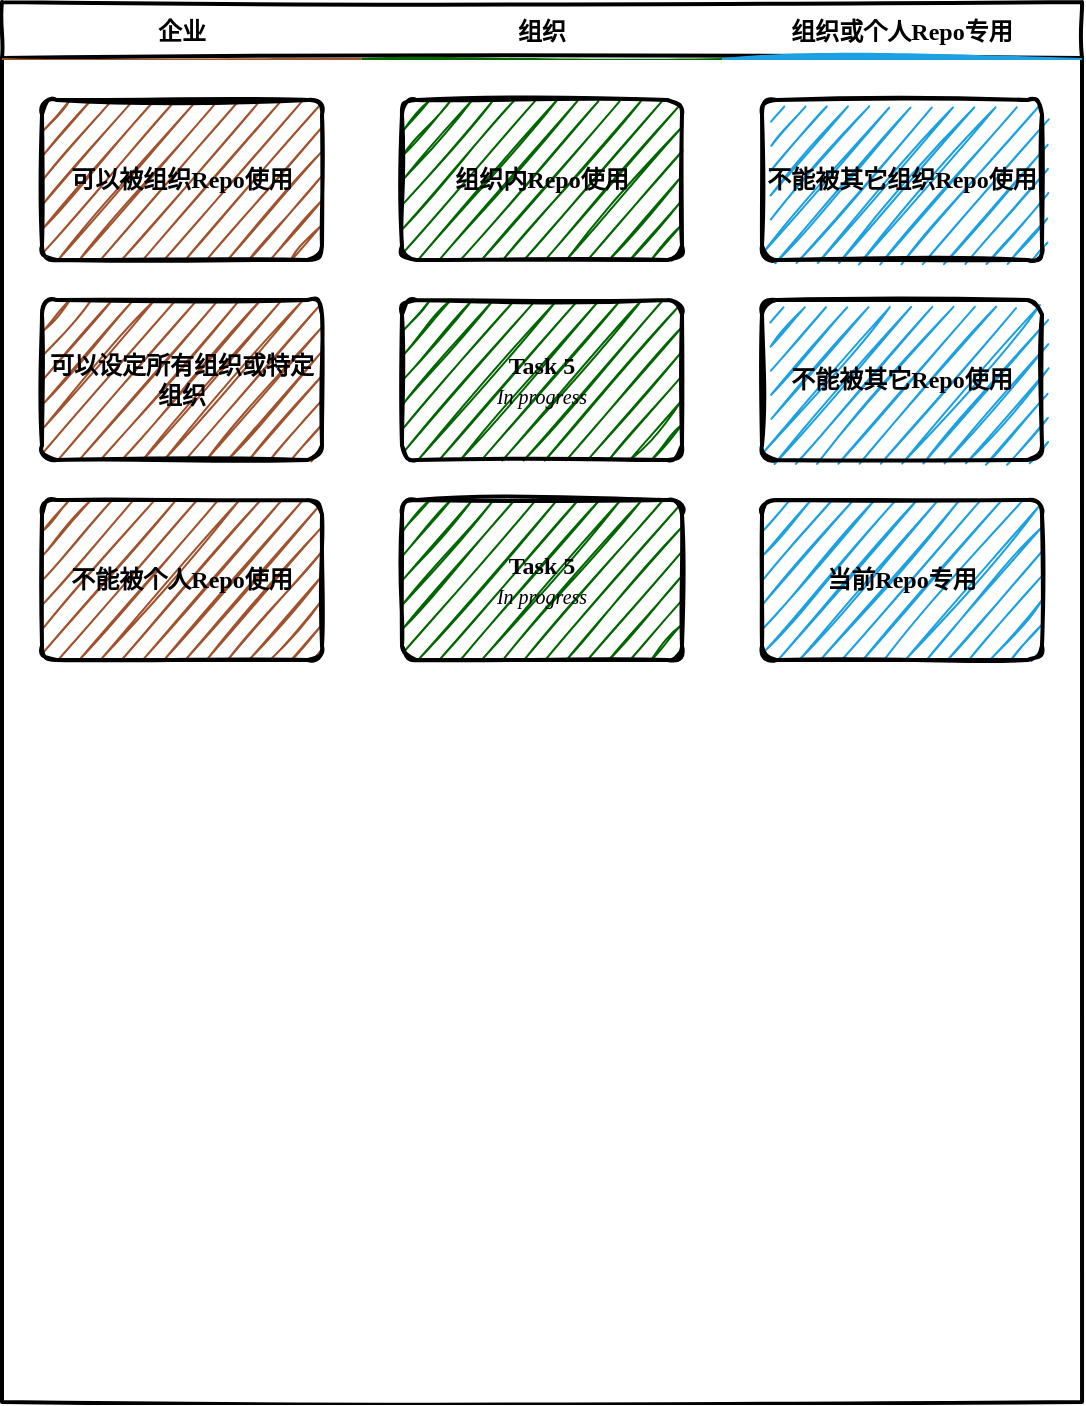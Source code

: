 <mxfile>
    <diagram id="wFE0QG_FPsp0jaGvCLVb" name="各种Runner">
        <mxGraphModel dx="1077" dy="391" grid="1" gridSize="10" guides="1" tooltips="1" connect="1" arrows="1" fold="1" page="1" pageScale="1" pageWidth="850" pageHeight="1100" math="0" shadow="0">
            <root>
                <mxCell id="0"/>
                <mxCell id="1" parent="0"/>
                <mxCell id="_5mSTuPxr-ZiKRkBDSY7-1" value="" style="swimlane;fontStyle=2;childLayout=stackLayout;horizontal=1;startSize=28;horizontalStack=1;resizeParent=1;resizeParentMax=0;resizeLast=0;collapsible=0;marginBottom=0;swimlaneFillColor=none;fontFamily=Permanent Marker;fontSize=16;points=[];verticalAlign=top;stackBorder=0;resizable=1;strokeWidth=2;sketch=1;disableMultiStroke=1;" parent="1" vertex="1">
                    <mxGeometry x="160" y="80" width="540" height="700" as="geometry"/>
                </mxCell>
                <object label="企业" status="New" id="_5mSTuPxr-ZiKRkBDSY7-2">
                    <mxCell style="swimlane;strokeWidth=2;fontFamily=Permanent Marker;html=0;startSize=1;verticalAlign=bottom;spacingBottom=5;points=[];childLayout=stackLayout;stackBorder=20;stackSpacing=20;resizeLast=0;resizeParent=1;horizontalStack=0;collapsible=0;sketch=1;strokeColor=none;fillStyle=solid;fillColor=#A0522D;" parent="_5mSTuPxr-ZiKRkBDSY7-1" vertex="1">
                        <mxGeometry y="28" width="180" height="672" as="geometry"/>
                    </mxCell>
                </object>
                <object label="可以被组织Repo使用" placeholders="1" id="_5mSTuPxr-ZiKRkBDSY7-3">
                    <mxCell style="whiteSpace=wrap;html=1;strokeWidth=2;fillColor=swimlane;fontStyle=1;spacingTop=0;rounded=1;arcSize=9;points=[];sketch=1;fontFamily=Permanent Marker;hachureGap=8;fillWeight=1;" parent="_5mSTuPxr-ZiKRkBDSY7-2" vertex="1">
                        <mxGeometry x="20" y="21" width="140" height="80" as="geometry"/>
                    </mxCell>
                </object>
                <object label="可以设定所有组织或特定组织" placeholders="1" id="_5mSTuPxr-ZiKRkBDSY7-4">
                    <mxCell style="whiteSpace=wrap;html=1;strokeWidth=2;fillColor=swimlane;fontStyle=1;spacingTop=0;rounded=1;arcSize=9;points=[];sketch=1;fontFamily=Permanent Marker;hachureGap=8;fillWeight=1;" parent="_5mSTuPxr-ZiKRkBDSY7-2" vertex="1">
                        <mxGeometry x="20" y="121" width="140" height="80" as="geometry"/>
                    </mxCell>
                </object>
                <object label="不能被个人Repo使用" placeholders="1" id="_5mSTuPxr-ZiKRkBDSY7-5">
                    <mxCell style="whiteSpace=wrap;html=1;strokeWidth=2;fillColor=swimlane;fontStyle=1;spacingTop=0;rounded=1;arcSize=9;points=[];sketch=1;fontFamily=Permanent Marker;hachureGap=8;fillWeight=1;" parent="_5mSTuPxr-ZiKRkBDSY7-2" vertex="1">
                        <mxGeometry x="20" y="221" width="140" height="80" as="geometry"/>
                    </mxCell>
                </object>
                <object label="组织" status="In progress" id="_5mSTuPxr-ZiKRkBDSY7-6">
                    <mxCell style="swimlane;strokeWidth=2;fontFamily=Permanent Marker;html=0;startSize=1;verticalAlign=bottom;spacingBottom=5;points=[];childLayout=stackLayout;stackBorder=20;stackSpacing=20;resizeLast=0;resizeParent=1;horizontalStack=0;collapsible=0;sketch=1;strokeColor=none;fillStyle=solid;fillColor=#006600;" parent="_5mSTuPxr-ZiKRkBDSY7-1" vertex="1">
                        <mxGeometry x="180" y="28" width="180" height="672" as="geometry"/>
                    </mxCell>
                </object>
                <object label="组织内Repo使用" placeholders="1" id="_5mSTuPxr-ZiKRkBDSY7-7">
                    <mxCell style="whiteSpace=wrap;html=1;strokeWidth=2;fillColor=swimlane;fontStyle=1;spacingTop=0;rounded=1;arcSize=9;points=[];sketch=1;fontFamily=Permanent Marker;hachureGap=8;fillWeight=1;" parent="_5mSTuPxr-ZiKRkBDSY7-6" vertex="1">
                        <mxGeometry x="20" y="21" width="140" height="80" as="geometry"/>
                    </mxCell>
                </object>
                <object label="Task 5&lt;br&gt;&lt;span style=&quot;font-weight: normal&quot;&gt;&lt;i&gt;&lt;font style=&quot;font-size: 10px&quot;&gt;%status%&lt;/font&gt;&lt;/i&gt;&lt;/span&gt;" placeholders="1" id="_5mSTuPxr-ZiKRkBDSY7-8">
                    <mxCell style="whiteSpace=wrap;html=1;strokeWidth=2;fillColor=swimlane;fontStyle=1;spacingTop=0;rounded=1;arcSize=9;points=[];sketch=1;fontFamily=Permanent Marker;hachureGap=8;fillWeight=1;" parent="_5mSTuPxr-ZiKRkBDSY7-6" vertex="1">
                        <mxGeometry x="20" y="121" width="140" height="80" as="geometry"/>
                    </mxCell>
                </object>
                <object label="Task 5&lt;br&gt;&lt;span style=&quot;font-weight: normal&quot;&gt;&lt;i&gt;&lt;font style=&quot;font-size: 10px&quot;&gt;%status%&lt;/font&gt;&lt;/i&gt;&lt;/span&gt;" placeholders="1" id="2">
                    <mxCell style="whiteSpace=wrap;html=1;strokeWidth=2;fillColor=swimlane;fontStyle=1;spacingTop=0;rounded=1;arcSize=9;points=[];sketch=1;fontFamily=Permanent Marker;hachureGap=8;fillWeight=1;" vertex="1" parent="_5mSTuPxr-ZiKRkBDSY7-6">
                        <mxGeometry x="20" y="221" width="140" height="80" as="geometry"/>
                    </mxCell>
                </object>
                <object label="组织或个人Repo专用" status="Completed" id="_5mSTuPxr-ZiKRkBDSY7-9">
                    <mxCell style="swimlane;strokeWidth=2;fontFamily=Permanent Marker;html=0;startSize=1;verticalAlign=bottom;spacingBottom=5;points=[];childLayout=stackLayout;stackBorder=20;stackSpacing=20;resizeLast=0;resizeParent=1;horizontalStack=0;collapsible=0;sketch=1;strokeColor=none;fillStyle=solid;fillColor=#1BA1E2;" parent="_5mSTuPxr-ZiKRkBDSY7-1" vertex="1">
                        <mxGeometry x="360" y="28" width="180" height="672" as="geometry"/>
                    </mxCell>
                </object>
                <object label="不能被其它组织Repo使用" placeholders="1" id="_5mSTuPxr-ZiKRkBDSY7-10">
                    <mxCell style="whiteSpace=wrap;html=1;strokeWidth=2;fillColor=swimlane;fontStyle=1;spacingTop=0;rounded=1;arcSize=9;points=[];sketch=1;fontFamily=Permanent Marker;hachureGap=8;fillWeight=1;" parent="_5mSTuPxr-ZiKRkBDSY7-9" vertex="1">
                        <mxGeometry x="20" y="21" width="140" height="80" as="geometry"/>
                    </mxCell>
                </object>
                <object label="不能被其它Repo使用" placeholders="1" id="_5mSTuPxr-ZiKRkBDSY7-11">
                    <mxCell style="whiteSpace=wrap;html=1;strokeWidth=2;fillColor=swimlane;fontStyle=1;spacingTop=0;rounded=1;arcSize=9;points=[];sketch=1;fontFamily=Permanent Marker;hachureGap=8;fillWeight=1;" parent="_5mSTuPxr-ZiKRkBDSY7-9" vertex="1">
                        <mxGeometry x="20" y="121" width="140" height="80" as="geometry"/>
                    </mxCell>
                </object>
                <object label="当前Repo专用" placeholders="1" id="_5mSTuPxr-ZiKRkBDSY7-12">
                    <mxCell style="whiteSpace=wrap;html=1;strokeWidth=2;fillColor=swimlane;fontStyle=1;spacingTop=0;rounded=1;arcSize=9;points=[];sketch=1;fontFamily=Permanent Marker;hachureGap=8;fillWeight=1;" parent="_5mSTuPxr-ZiKRkBDSY7-9" vertex="1">
                        <mxGeometry x="20" y="221" width="140" height="80" as="geometry"/>
                    </mxCell>
                </object>
            </root>
        </mxGraphModel>
    </diagram>
</mxfile>